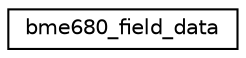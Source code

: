digraph "Graphical Class Hierarchy"
{
 // LATEX_PDF_SIZE
  edge [fontname="Helvetica",fontsize="10",labelfontname="Helvetica",labelfontsize="10"];
  node [fontname="Helvetica",fontsize="10",shape=record];
  rankdir="LR";
  Node0 [label="bme680_field_data",height=0.2,width=0.4,color="black", fillcolor="white", style="filled",URL="$structbme680__field__data.html",tooltip="BME680 sensor field data."];
}
